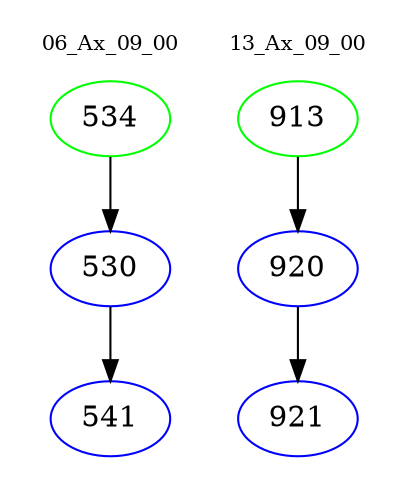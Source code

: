 digraph{
subgraph cluster_0 {
color = white
label = "06_Ax_09_00";
fontsize=10;
T0_534 [label="534", color="green"]
T0_534 -> T0_530 [color="black"]
T0_530 [label="530", color="blue"]
T0_530 -> T0_541 [color="black"]
T0_541 [label="541", color="blue"]
}
subgraph cluster_1 {
color = white
label = "13_Ax_09_00";
fontsize=10;
T1_913 [label="913", color="green"]
T1_913 -> T1_920 [color="black"]
T1_920 [label="920", color="blue"]
T1_920 -> T1_921 [color="black"]
T1_921 [label="921", color="blue"]
}
}
